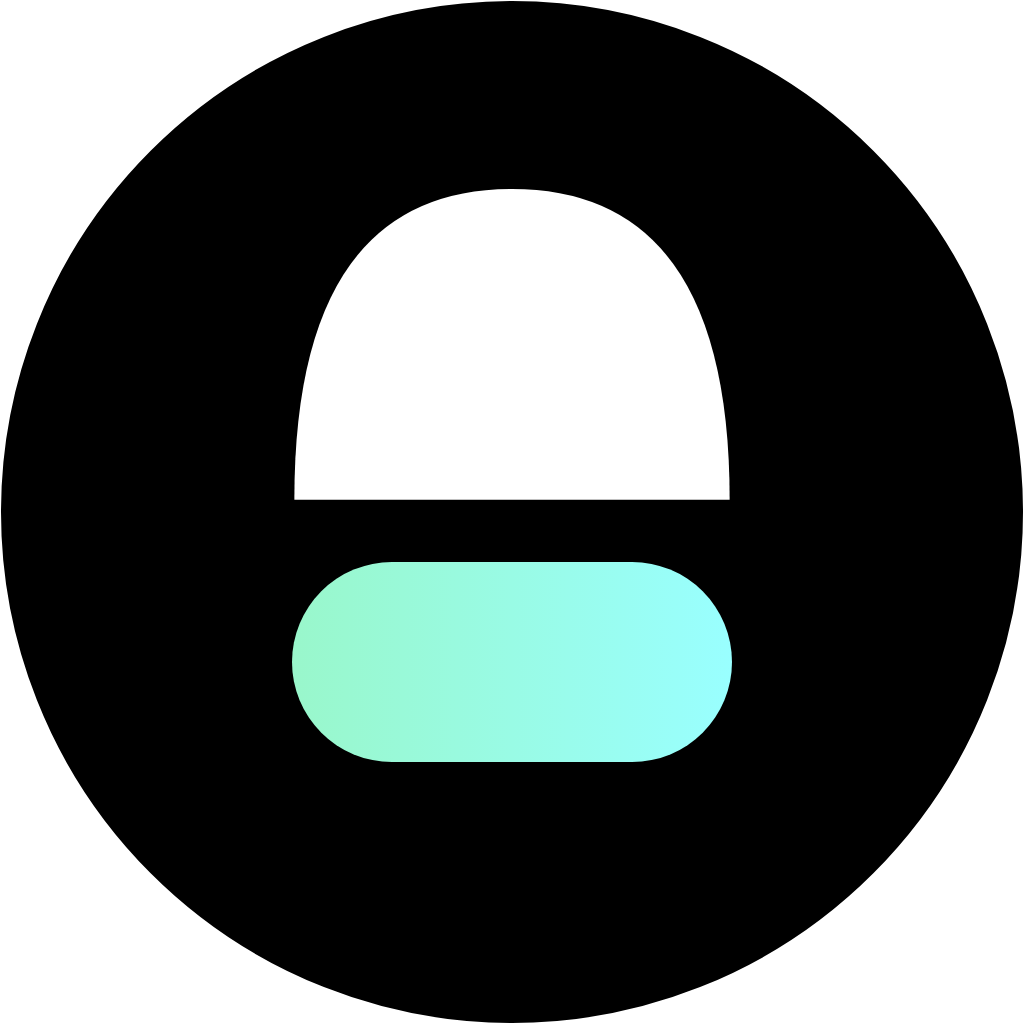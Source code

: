 <mxfile version="21.2.0">
  <diagram name="Seite-1" id="B-0MqViY6moOxsePs2qf">
    <mxGraphModel dx="1803" dy="947" grid="1" gridSize="10" guides="1" tooltips="1" connect="1" arrows="1" fold="1" page="1" pageScale="1" pageWidth="827" pageHeight="1169" math="0" shadow="0">
      <root>
        <mxCell id="0" />
        <mxCell id="1" parent="0" />
        <mxCell id="29u3FnGBsUduHhZAB-Hl-19" value="" style="group;shadow=0;fillColor=none;" parent="1" vertex="1" connectable="0">
          <mxGeometry x="445" y="205" width="510" height="510" as="geometry" />
        </mxCell>
        <mxCell id="29u3FnGBsUduHhZAB-Hl-2" value="" style="ellipse;whiteSpace=wrap;html=1;aspect=fixed;fillColor=#000000;gradientColor=none;" parent="29u3FnGBsUduHhZAB-Hl-19" vertex="1">
          <mxGeometry width="510" height="510" as="geometry" />
        </mxCell>
        <mxCell id="29u3FnGBsUduHhZAB-Hl-16" value="" style="shape=or;whiteSpace=wrap;html=1;fillColor=default;strokeColor=none;rotation=-90;" parent="29u3FnGBsUduHhZAB-Hl-19" vertex="1">
          <mxGeometry x="177.33" y="62.35" width="155.34" height="217.65" as="geometry" />
        </mxCell>
        <mxCell id="29u3FnGBsUduHhZAB-Hl-17" value="" style="rounded=1;whiteSpace=wrap;html=1;fillColor=#99F7CB;strokeColor=none;arcSize=50;gradientColor=#99FFFF;gradientDirection=east;" parent="29u3FnGBsUduHhZAB-Hl-19" vertex="1">
          <mxGeometry x="145" y="280" width="220" height="100" as="geometry" />
        </mxCell>
      </root>
    </mxGraphModel>
  </diagram>
</mxfile>
